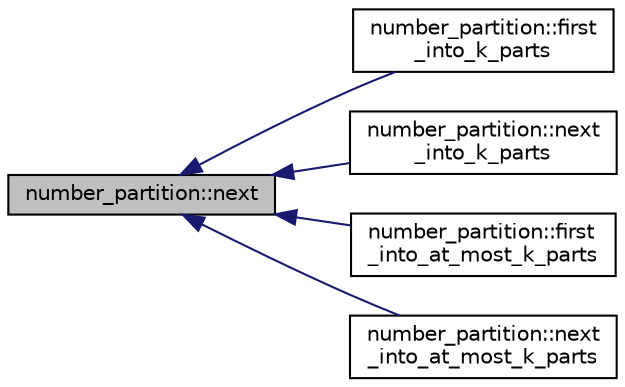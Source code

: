 digraph "number_partition::next"
{
  edge [fontname="Helvetica",fontsize="10",labelfontname="Helvetica",labelfontsize="10"];
  node [fontname="Helvetica",fontsize="10",shape=record];
  rankdir="LR";
  Node1111 [label="number_partition::next",height=0.2,width=0.4,color="black", fillcolor="grey75", style="filled", fontcolor="black"];
  Node1111 -> Node1112 [dir="back",color="midnightblue",fontsize="10",style="solid",fontname="Helvetica"];
  Node1112 [label="number_partition::first\l_into_k_parts",height=0.2,width=0.4,color="black", fillcolor="white", style="filled",URL="$df/d50/classnumber__partition.html#a5c27373cb7638344c463e32ed63e7e51"];
  Node1111 -> Node1113 [dir="back",color="midnightblue",fontsize="10",style="solid",fontname="Helvetica"];
  Node1113 [label="number_partition::next\l_into_k_parts",height=0.2,width=0.4,color="black", fillcolor="white", style="filled",URL="$df/d50/classnumber__partition.html#a6067c3203b1dbaa8e77bca841132f442"];
  Node1111 -> Node1114 [dir="back",color="midnightblue",fontsize="10",style="solid",fontname="Helvetica"];
  Node1114 [label="number_partition::first\l_into_at_most_k_parts",height=0.2,width=0.4,color="black", fillcolor="white", style="filled",URL="$df/d50/classnumber__partition.html#a36626dcbbaddba73cef7ff5c4521b325"];
  Node1111 -> Node1115 [dir="back",color="midnightblue",fontsize="10",style="solid",fontname="Helvetica"];
  Node1115 [label="number_partition::next\l_into_at_most_k_parts",height=0.2,width=0.4,color="black", fillcolor="white", style="filled",URL="$df/d50/classnumber__partition.html#a5fe0dbb26444dd0f5a487dacb93e715b"];
}
